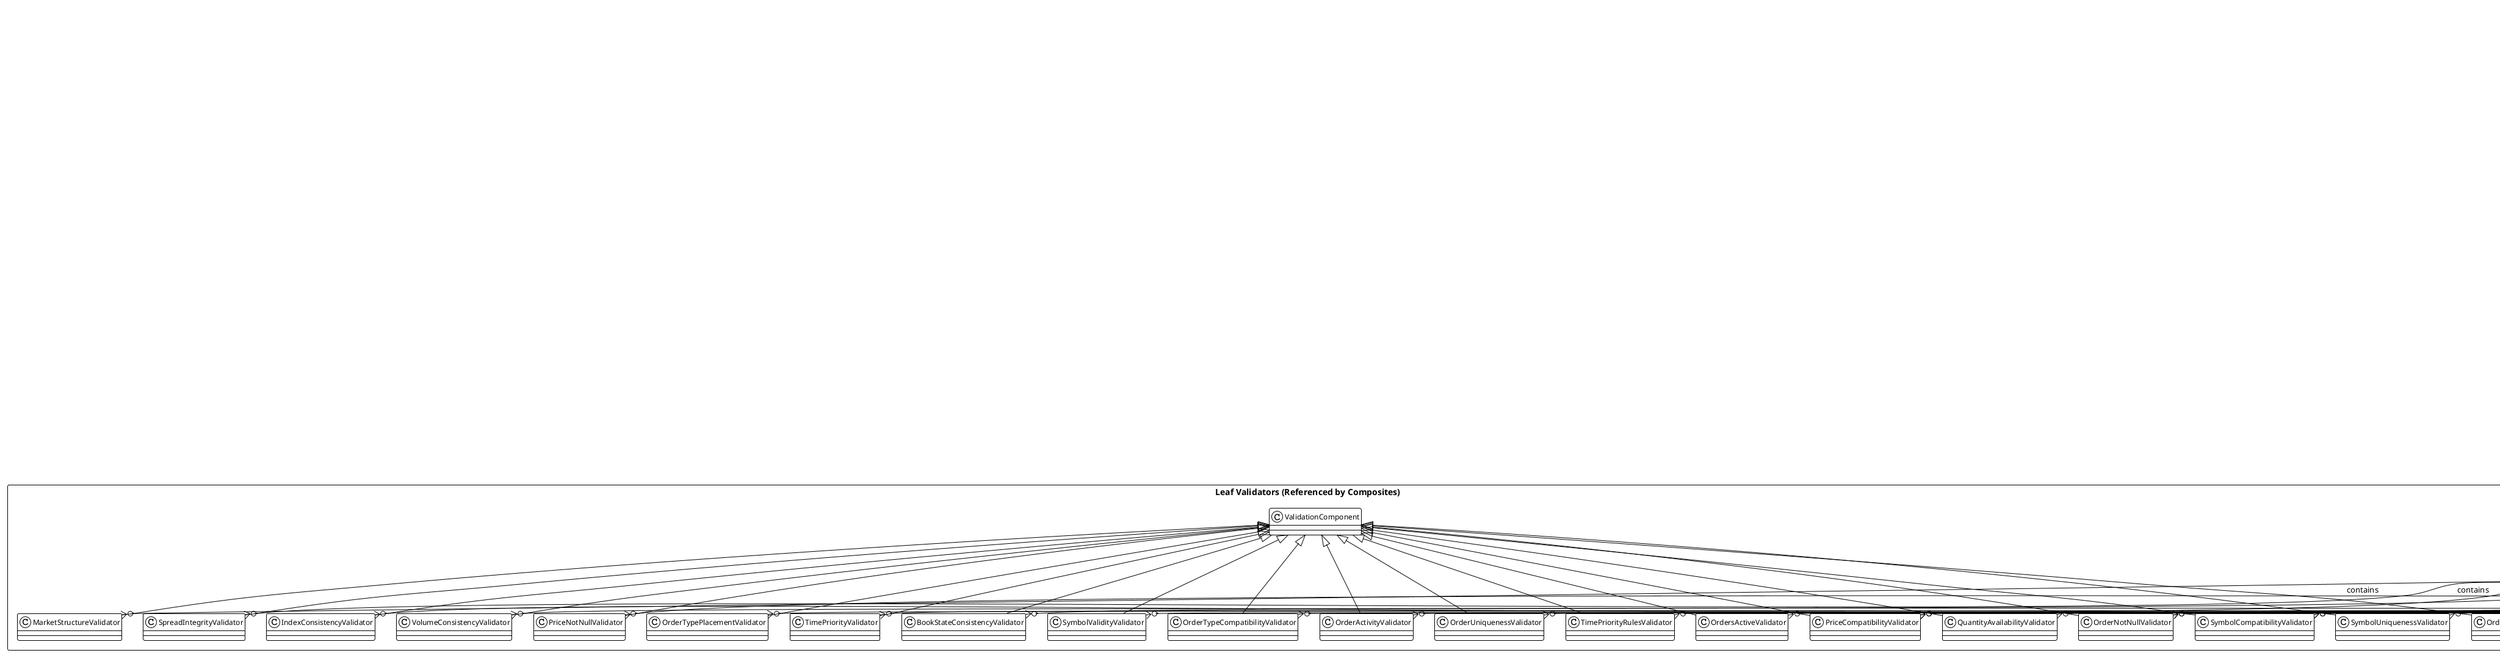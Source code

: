 @startuml CompositeValidators
!theme plain
skinparam backgroundColor white
skinparam classAttributeIconSize 0
skinparam classFontSize 12
skinparam packageStyle rectangle

package "Core Framework" {
  abstract class ValidationComponent {
    # children: List<ValidationComponent>
    # validatorName: String
    __
    + abstract validateSelf(context): ValidationResult
    + accept(visitor): void
    + addChild(child): ValidationComponent
    + getChildren(): List<ValidationComponent>
    + isLeaf(): boolean
    + isComposite(): boolean
  }
}

package "Composite Validators" {
  class OrderBookValidator extends ValidationComponent {
    + OrderBookValidator()
    + validateSelf(context): ValidationResult
    __
    Validates OrderBook creation context
    - Requires Symbol context
    - Contains SymbolValidityValidator
    - Contains BookStateConsistencyValidator
  }

  class OrderAdditionValidator extends ValidationComponent {
    + OrderAdditionValidator()
    + validateSelf(context): ValidationResult
    __
    Validates order addition to book
    - Requires OrderBook and Order context
    - Contains multiple order validation rules
    - Contains PriceLevelValidator composite
  }

  class OrderMatchValidator extends ValidationComponent {
    + OrderMatchValidator()
    + validateSelf(context): ValidationResult
    __
    Validates order matching scenarios
    - Requires buy and sell order context
    - Contains matching-specific validators
  }

  class PriceLevelValidator extends ValidationComponent {
    + PriceLevelValidator()
    + validateSelf(context): ValidationResult
    __
    Validates price level operations
    - Requires Order context
    - Contains price-specific validators
    - Contains BookStateValidator composite
  }

  class BookStateValidator extends ValidationComponent {
    + BookStateValidator()
    + validateSelf(context): ValidationResult
    __
    Validates book state consistency
    - Requires OrderBook context
    - Contains state consistency validators
  }

  class OrderBookManagerValidator extends ValidationComponent {
    + OrderBookManagerValidator()
    + validateSelf(context): ValidationResult
    __
    Validates manager-level operations
    - Requires OrderBook context
    - Contains manager-specific validators
  }
}

package "Leaf Validators (Referenced by Composites)" {
  class SymbolValidityValidator extends ValidationComponent
  class BookStateConsistencyValidator extends ValidationComponent
  class OrderNotNullValidator extends ValidationComponent
  class OrderActivityValidator extends ValidationComponent
  class SymbolCompatibilityValidator extends ValidationComponent
  class OrderUniquenessValidator extends ValidationComponent
  class OrderTypeCompatibilityValidator extends ValidationComponent
  class PriceNotNullValidator extends ValidationComponent
  class PriceCompatibilityValidator extends ValidationComponent
  class OrderTypePlacementValidator extends ValidationComponent
  class TimePriorityValidator extends ValidationComponent
  class VolumeConsistencyValidator extends ValidationComponent
  class MarketStructureValidator extends ValidationComponent
  class SpreadIntegrityValidator extends ValidationComponent
  class IndexConsistencyValidator extends ValidationComponent
  class OrdersActiveValidator extends ValidationComponent
  class QuantityAvailabilityValidator extends ValidationComponent
  class TimePriorityRulesValidator extends ValidationComponent
  class SymbolUniquenessValidator extends ValidationComponent
  class OrderBookConsistencyValidator extends ValidationComponent
}

' Composite Structure Relationships
OrderBookValidator ||--o{ SymbolValidityValidator : contains
OrderBookValidator ||--o{ BookStateConsistencyValidator : contains

OrderAdditionValidator ||--o{ OrderNotNullValidator : contains
OrderAdditionValidator ||--o{ OrderActivityValidator : contains
OrderAdditionValidator ||--o{ SymbolCompatibilityValidator : contains
OrderAdditionValidator ||--o{ OrderUniquenessValidator : contains
OrderAdditionValidator ||--o{ OrderTypeCompatibilityValidator : contains
OrderAdditionValidator ||--o{ PriceLevelValidator : contains

PriceLevelValidator ||--o{ PriceNotNullValidator : contains
PriceLevelValidator ||--o{ PriceCompatibilityValidator : contains
PriceLevelValidator ||--o{ OrderTypePlacementValidator : contains
PriceLevelValidator ||--o{ TimePriorityValidator : contains
PriceLevelValidator ||--o{ BookStateValidator : contains

BookStateValidator ||--o{ VolumeConsistencyValidator : contains
BookStateValidator ||--o{ MarketStructureValidator : contains
BookStateValidator ||--o{ SpreadIntegrityValidator : contains
BookStateValidator ||--o{ IndexConsistencyValidator : contains

OrderMatchValidator ||--o{ OrderNotNullValidator : contains
OrderMatchValidator ||--o{ OrdersActiveValidator : contains
OrderMatchValidator ||--o{ SymbolCompatibilityValidator : contains
OrderMatchValidator ||--o{ PriceCompatibilityValidator : contains
OrderMatchValidator ||--o{ QuantityAvailabilityValidator : contains
OrderMatchValidator ||--o{ TimePriorityRulesValidator : contains

OrderBookManagerValidator ||--o{ SymbolUniquenessValidator : contains
OrderBookManagerValidator ||--o{ OrderBookConsistencyValidator : contains

' Composite-to-Composite relationships
OrderAdditionValidator --> PriceLevelValidator : delegates to
PriceLevelValidator --> BookStateValidator : delegates to

note right of OrderBookValidator
**Responsibility:**
Creates OrderBook validation context
Ensures Symbol validity
end note

note right of OrderAdditionValidator
**Responsibility:**
Validates order addition workflow
Orchestrates multiple validation stages
Delegates to PriceLevelValidator
end note

note right of PriceLevelValidator
**Responsibility:**
Validates price level operations
Manages order placement rules
Delegates to BookStateValidator
end note

note right of BookStateValidator
**Responsibility:**
Ensures book state consistency
Validates market structure integrity
Terminal composite (no further delegation)
end note

note right of OrderMatchValidator
**Responsibility:**
Validates order matching logic
Ensures matching rules compliance
Independent validation path
end note

note right of OrderBookManagerValidator
**Responsibility:**
Validates manager-level operations
Ensures system-wide consistency
Independent validation path
end note

note as CompositeHierarchy
**Composite Validation Hierarchy:**

**Level 1:** OrderAdditionValidator
**Level 2:** ├─ PriceLevelValidator
**Level 3:** │  └─ BookStateValidator
**Level 1:** OrderMatchValidator (independent)
**Level 1:** OrderBookValidator (independent)
**Level 1:** OrderBookManagerValidator (independent)

Each composite validates its own context
then delegates to appropriate children.
end note

@enduml